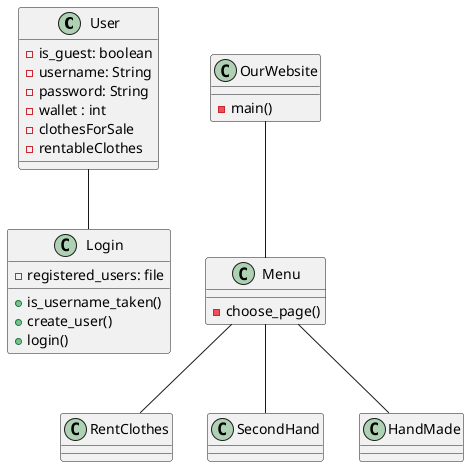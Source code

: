 @startuml
class User {
    - is_guest: boolean
    - username: String
    - password: String
    - wallet : int
    - clothesForSale
    - rentableClothes

}

class Login {
    - registered_users: file
    + is_username_taken()
    + create_user()
    + login()

}
class Menu{
    - choose_page()

}

class OurWebsite{
    -main()
}

class RentClothes{
}

class SecondHand{
}


User " " -- " " Login
OurWebsite " " -- " " Menu
Menu " " -- " " RentClothes
Menu " " -- " " SecondHand
Menu " " -- " " HandMade
@enduml

